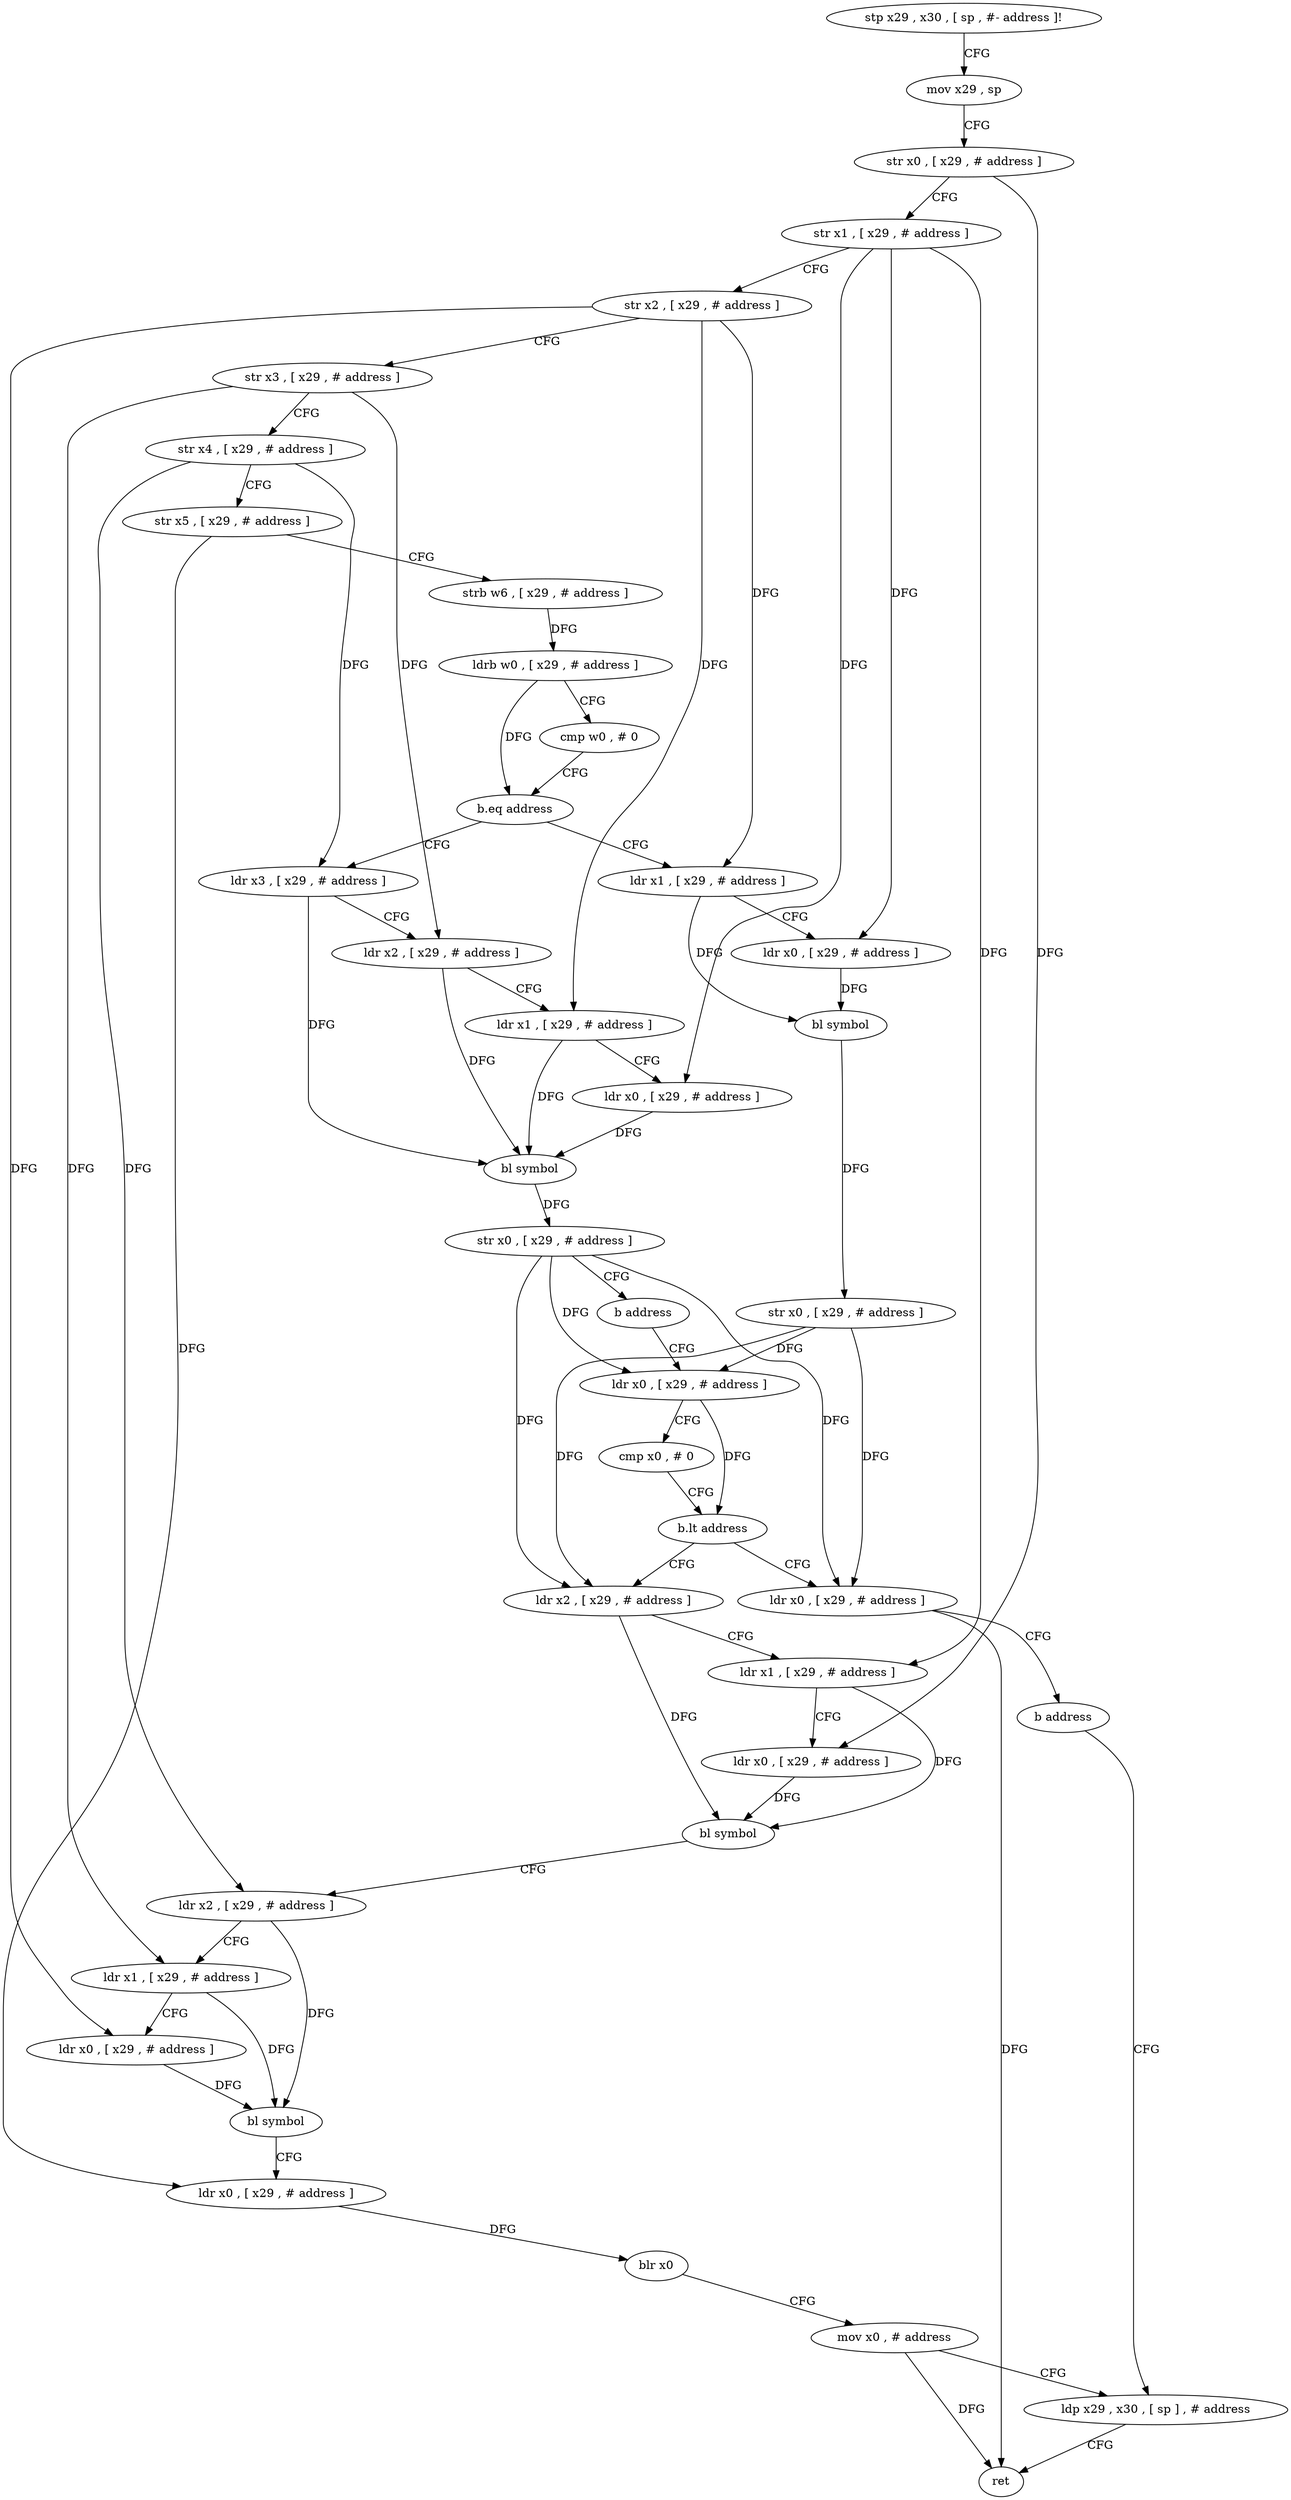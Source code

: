 digraph "func" {
"4519028" [label = "stp x29 , x30 , [ sp , #- address ]!" ]
"4519032" [label = "mov x29 , sp" ]
"4519036" [label = "str x0 , [ x29 , # address ]" ]
"4519040" [label = "str x1 , [ x29 , # address ]" ]
"4519044" [label = "str x2 , [ x29 , # address ]" ]
"4519048" [label = "str x3 , [ x29 , # address ]" ]
"4519052" [label = "str x4 , [ x29 , # address ]" ]
"4519056" [label = "str x5 , [ x29 , # address ]" ]
"4519060" [label = "strb w6 , [ x29 , # address ]" ]
"4519064" [label = "ldrb w0 , [ x29 , # address ]" ]
"4519068" [label = "cmp w0 , # 0" ]
"4519072" [label = "b.eq address" ]
"4519104" [label = "ldr x1 , [ x29 , # address ]" ]
"4519076" [label = "ldr x3 , [ x29 , # address ]" ]
"4519108" [label = "ldr x0 , [ x29 , # address ]" ]
"4519112" [label = "bl symbol" ]
"4519116" [label = "str x0 , [ x29 , # address ]" ]
"4519120" [label = "ldr x0 , [ x29 , # address ]" ]
"4519080" [label = "ldr x2 , [ x29 , # address ]" ]
"4519084" [label = "ldr x1 , [ x29 , # address ]" ]
"4519088" [label = "ldr x0 , [ x29 , # address ]" ]
"4519092" [label = "bl symbol" ]
"4519096" [label = "str x0 , [ x29 , # address ]" ]
"4519100" [label = "b address" ]
"4519140" [label = "ldr x2 , [ x29 , # address ]" ]
"4519144" [label = "ldr x1 , [ x29 , # address ]" ]
"4519148" [label = "ldr x0 , [ x29 , # address ]" ]
"4519152" [label = "bl symbol" ]
"4519156" [label = "ldr x2 , [ x29 , # address ]" ]
"4519160" [label = "ldr x1 , [ x29 , # address ]" ]
"4519164" [label = "ldr x0 , [ x29 , # address ]" ]
"4519168" [label = "bl symbol" ]
"4519172" [label = "ldr x0 , [ x29 , # address ]" ]
"4519176" [label = "blr x0" ]
"4519180" [label = "mov x0 , # address" ]
"4519184" [label = "ldp x29 , x30 , [ sp ] , # address" ]
"4519132" [label = "ldr x0 , [ x29 , # address ]" ]
"4519136" [label = "b address" ]
"4519124" [label = "cmp x0 , # 0" ]
"4519128" [label = "b.lt address" ]
"4519188" [label = "ret" ]
"4519028" -> "4519032" [ label = "CFG" ]
"4519032" -> "4519036" [ label = "CFG" ]
"4519036" -> "4519040" [ label = "CFG" ]
"4519036" -> "4519148" [ label = "DFG" ]
"4519040" -> "4519044" [ label = "CFG" ]
"4519040" -> "4519108" [ label = "DFG" ]
"4519040" -> "4519088" [ label = "DFG" ]
"4519040" -> "4519144" [ label = "DFG" ]
"4519044" -> "4519048" [ label = "CFG" ]
"4519044" -> "4519104" [ label = "DFG" ]
"4519044" -> "4519084" [ label = "DFG" ]
"4519044" -> "4519164" [ label = "DFG" ]
"4519048" -> "4519052" [ label = "CFG" ]
"4519048" -> "4519080" [ label = "DFG" ]
"4519048" -> "4519160" [ label = "DFG" ]
"4519052" -> "4519056" [ label = "CFG" ]
"4519052" -> "4519076" [ label = "DFG" ]
"4519052" -> "4519156" [ label = "DFG" ]
"4519056" -> "4519060" [ label = "CFG" ]
"4519056" -> "4519172" [ label = "DFG" ]
"4519060" -> "4519064" [ label = "DFG" ]
"4519064" -> "4519068" [ label = "CFG" ]
"4519064" -> "4519072" [ label = "DFG" ]
"4519068" -> "4519072" [ label = "CFG" ]
"4519072" -> "4519104" [ label = "CFG" ]
"4519072" -> "4519076" [ label = "CFG" ]
"4519104" -> "4519108" [ label = "CFG" ]
"4519104" -> "4519112" [ label = "DFG" ]
"4519076" -> "4519080" [ label = "CFG" ]
"4519076" -> "4519092" [ label = "DFG" ]
"4519108" -> "4519112" [ label = "DFG" ]
"4519112" -> "4519116" [ label = "DFG" ]
"4519116" -> "4519120" [ label = "DFG" ]
"4519116" -> "4519140" [ label = "DFG" ]
"4519116" -> "4519132" [ label = "DFG" ]
"4519120" -> "4519124" [ label = "CFG" ]
"4519120" -> "4519128" [ label = "DFG" ]
"4519080" -> "4519084" [ label = "CFG" ]
"4519080" -> "4519092" [ label = "DFG" ]
"4519084" -> "4519088" [ label = "CFG" ]
"4519084" -> "4519092" [ label = "DFG" ]
"4519088" -> "4519092" [ label = "DFG" ]
"4519092" -> "4519096" [ label = "DFG" ]
"4519096" -> "4519100" [ label = "CFG" ]
"4519096" -> "4519120" [ label = "DFG" ]
"4519096" -> "4519140" [ label = "DFG" ]
"4519096" -> "4519132" [ label = "DFG" ]
"4519100" -> "4519120" [ label = "CFG" ]
"4519140" -> "4519144" [ label = "CFG" ]
"4519140" -> "4519152" [ label = "DFG" ]
"4519144" -> "4519148" [ label = "CFG" ]
"4519144" -> "4519152" [ label = "DFG" ]
"4519148" -> "4519152" [ label = "DFG" ]
"4519152" -> "4519156" [ label = "CFG" ]
"4519156" -> "4519160" [ label = "CFG" ]
"4519156" -> "4519168" [ label = "DFG" ]
"4519160" -> "4519164" [ label = "CFG" ]
"4519160" -> "4519168" [ label = "DFG" ]
"4519164" -> "4519168" [ label = "DFG" ]
"4519168" -> "4519172" [ label = "CFG" ]
"4519172" -> "4519176" [ label = "DFG" ]
"4519176" -> "4519180" [ label = "CFG" ]
"4519180" -> "4519184" [ label = "CFG" ]
"4519180" -> "4519188" [ label = "DFG" ]
"4519184" -> "4519188" [ label = "CFG" ]
"4519132" -> "4519136" [ label = "CFG" ]
"4519132" -> "4519188" [ label = "DFG" ]
"4519136" -> "4519184" [ label = "CFG" ]
"4519124" -> "4519128" [ label = "CFG" ]
"4519128" -> "4519140" [ label = "CFG" ]
"4519128" -> "4519132" [ label = "CFG" ]
}
